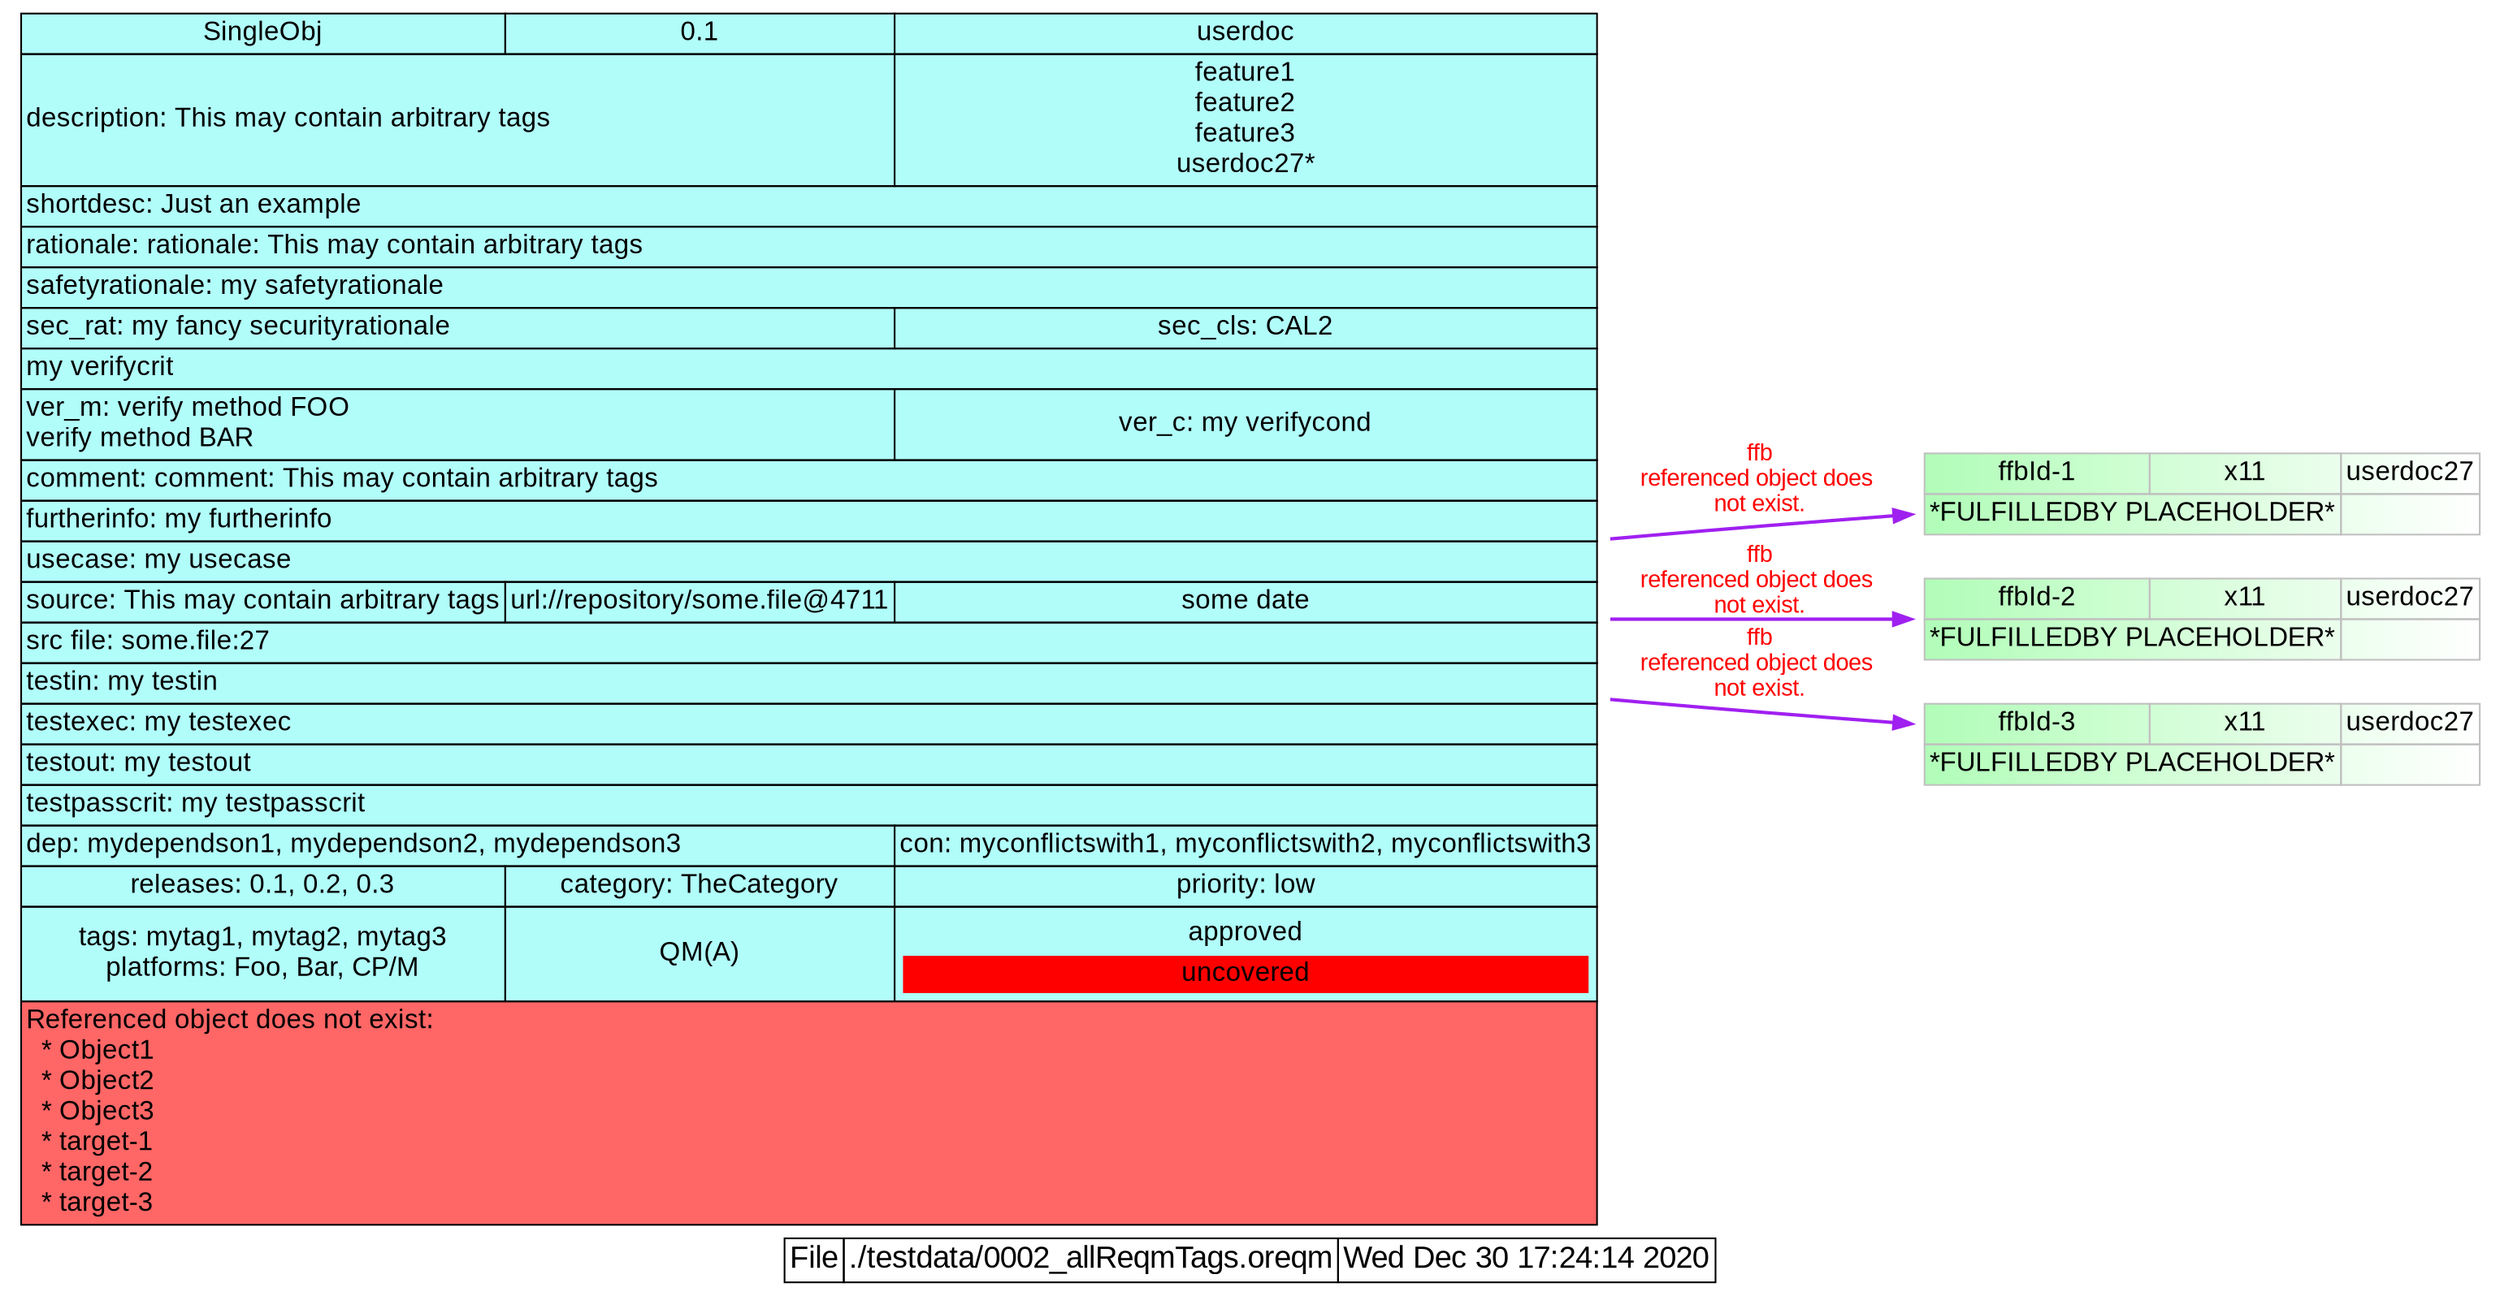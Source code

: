 digraph "" {
  rankdir="RL"
  node [shape=plaintext fontname="Arial" fontsize=16]
  edge [color="blue",dir="forward",arrowhead="normal",arrowtail="normal"];

  "SingleObj" [id="SingleObj" label=<
      <TABLE BGCOLOR="#B1FDFA" BORDER="0" CELLSPACING="0" CELLBORDER="1" COLOR="black" >
        <TR><TD CELLSPACING="0" >SingleObj</TD><TD>0.1</TD><TD>userdoc</TD></TR>
        <TR><TD COLSPAN="2" ALIGN="LEFT">description: This may contain arbitrary tags<BR ALIGN="LEFT"/></TD><TD>feature1<BR/>feature2<BR/>feature3<BR/>userdoc27*</TD></TR>
        <TR><TD COLSPAN="3" ALIGN="LEFT">shortdesc: Just an example<BR ALIGN="LEFT"/></TD></TR>
        <TR><TD COLSPAN="3" ALIGN="LEFT">rationale: rationale: This may contain arbitrary tags<BR ALIGN="LEFT"/></TD></TR>
        <TR><TD COLSPAN="3" ALIGN="LEFT">safetyrationale: my safetyrationale<BR ALIGN="LEFT"/></TD></TR>
        <TR><TD COLSPAN="2" ALIGN="LEFT">sec_rat: my fancy securityrationale<BR ALIGN="LEFT"/></TD><TD>sec_cls: CAL2</TD></TR>
        <TR><TD COLSPAN="3" ALIGN="LEFT">my verifycrit<BR ALIGN="LEFT"/></TD></TR>
        <TR><TD COLSPAN="2" ALIGN="LEFT">ver_m: verify method FOO<BR ALIGN="LEFT"/>verify method BAR<BR ALIGN="LEFT"/></TD><TD>ver_c: my verifycond</TD></TR>
        <TR><TD COLSPAN="3" ALIGN="LEFT">comment: comment: This may contain arbitrary tags<BR ALIGN="LEFT"/></TD></TR>
        <TR><TD COLSPAN="3" ALIGN="LEFT">furtherinfo: my furtherinfo<BR ALIGN="LEFT"/></TD></TR>
        <TR><TD COLSPAN="3" ALIGN="LEFT">usecase: my usecase<BR ALIGN="LEFT"/></TD></TR>
        <TR><TD>source: This may contain arbitrary tags<BR ALIGN="LEFT"/></TD><TD>url://repository/some.file@4711<BR ALIGN="LEFT"/></TD><TD>some date</TD></TR>
        <TR><TD COLSPAN="3" ALIGN="LEFT">src file: some.file:27<BR ALIGN="LEFT"/></TD></TR>
        <TR><TD COLSPAN="3" ALIGN="LEFT">testin: my testin<BR ALIGN="LEFT"/></TD></TR>
        <TR><TD COLSPAN="3" ALIGN="LEFT">testexec: my testexec<BR ALIGN="LEFT"/></TD></TR>
        <TR><TD COLSPAN="3" ALIGN="LEFT">testout: my testout<BR ALIGN="LEFT"/></TD></TR>
        <TR><TD COLSPAN="3" ALIGN="LEFT">testpasscrit: my testpasscrit<BR ALIGN="LEFT"/></TD></TR>
        <TR><TD COLSPAN="2" ALIGN="LEFT">dep: mydependson1, mydependson2, mydependson3<BR ALIGN="LEFT"/></TD><TD>con: myconflictswith1, myconflictswith2, myconflictswith3<BR ALIGN="LEFT"/></TD></TR>
        <TR><TD>releases: 0.1, 0.2, 0.3<BR ALIGN="LEFT"/></TD><TD>category: TheCategory</TD><TD>priority: low</TD></TR>
        <TR><TD>tags: mytag1, mytag2, mytag3<BR ALIGN="LEFT"/>platforms: Foo, Bar, CP/M</TD><TD>QM(A)</TD><TD><TABLE BORDER="0"><TR><TD >approved</TD></TR><TR><TD BGCOLOR="red">uncovered</TD></TR></TABLE></TD></TR>
        <TR><TD COLSPAN="3" ALIGN="LEFT" BGCOLOR="#FF6666">Referenced object does not exist:<BR ALIGN="LEFT"/>&nbsp;&nbsp;*&nbsp;Object1<BR ALIGN="LEFT"/>&nbsp;&nbsp;*&nbsp;Object2<BR ALIGN="LEFT"/>&nbsp;&nbsp;*&nbsp;Object3<BR ALIGN="LEFT"/>&nbsp;&nbsp;*&nbsp;target-1<BR ALIGN="LEFT"/>&nbsp;&nbsp;*&nbsp;target-2<BR ALIGN="LEFT"/>&nbsp;&nbsp;*&nbsp;target-3<BR ALIGN="LEFT"/></TD></TR>
      </TABLE>>];

  "ffbId-1" [id="ffbId-1" label=<
      <TABLE BGCOLOR="#B1FDB8:white" BORDER="0" CELLSPACING="0" CELLBORDER="1" COLOR="grey" >
        <TR><TD CELLSPACING="0" >ffbId-1</TD><TD>x11</TD><TD>userdoc27</TD></TR>
        <TR><TD COLSPAN="2" ALIGN="LEFT">*FULFILLEDBY PLACEHOLDER*<BR ALIGN="LEFT"/></TD><TD></TD></TR>
      </TABLE>>];

  "ffbId-2" [id="ffbId-2" label=<
      <TABLE BGCOLOR="#B1FDB8:white" BORDER="0" CELLSPACING="0" CELLBORDER="1" COLOR="grey" >
        <TR><TD CELLSPACING="0" >ffbId-2</TD><TD>x11</TD><TD>userdoc27</TD></TR>
        <TR><TD COLSPAN="2" ALIGN="LEFT">*FULFILLEDBY PLACEHOLDER*<BR ALIGN="LEFT"/></TD><TD></TD></TR>
      </TABLE>>];

  "ffbId-3" [id="ffbId-3" label=<
      <TABLE BGCOLOR="#B1FDB8:white" BORDER="0" CELLSPACING="0" CELLBORDER="1" COLOR="grey" >
        <TR><TD CELLSPACING="0" >ffbId-3</TD><TD>x11</TD><TD>userdoc27</TD></TR>
        <TR><TD COLSPAN="2" ALIGN="LEFT">*FULFILLEDBY PLACEHOLDER*<BR ALIGN="LEFT"/></TD><TD></TD></TR>
      </TABLE>>];


  # Edges
  "ffbId-1" -> "SingleObj" [style=bold color=purple dir=back fontcolor="red" fontname="Arial" label="ffb\nreferenced object does \nnot exist."];
  "ffbId-2" -> "SingleObj" [style=bold color=purple dir=back fontcolor="red" fontname="Arial" label="ffb\nreferenced object does \nnot exist."];
  "ffbId-3" -> "SingleObj" [style=bold color=purple dir=back fontcolor="red" fontname="Arial" label="ffb\nreferenced object does \nnot exist."];

  label=<
    <table border="0" cellspacing="0" cellborder="1">
      <tr><td cellspacing="0" >File</td><td>./testdata/0002_allReqmTags.oreqm</td><td>Wed Dec 30 17:24:14 2020</td></tr>
    </table>>
  labelloc=b
  fontsize=18
  fontcolor=black
  fontname="Arial"

}
